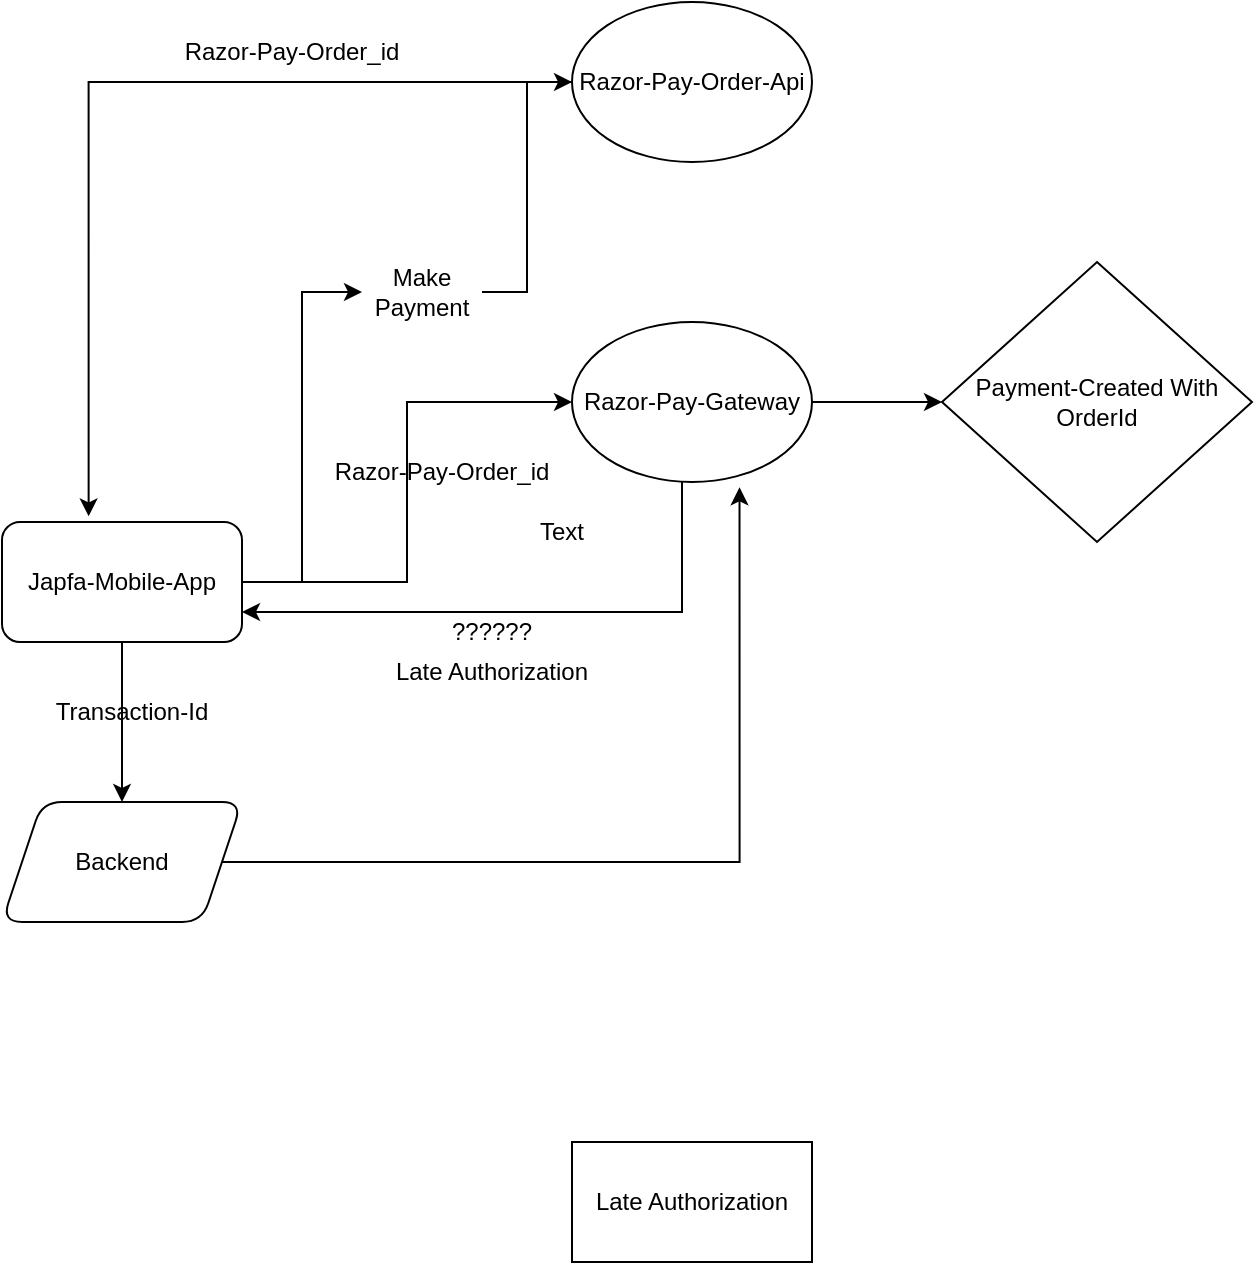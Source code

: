 <mxfile version="22.1.3" type="github">
  <diagram name="Page-1" id="sLlKpoSpWwqDLmXZwmJ-">
    <mxGraphModel dx="918" dy="1462" grid="1" gridSize="10" guides="1" tooltips="1" connect="1" arrows="1" fold="1" page="1" pageScale="1" pageWidth="850" pageHeight="1100" math="0" shadow="0">
      <root>
        <mxCell id="0" />
        <mxCell id="1" parent="0" />
        <mxCell id="Lte2vjWYWSZlK6BSF0av-10" style="edgeStyle=orthogonalEdgeStyle;rounded=0;orthogonalLoop=1;jettySize=auto;html=1;entryX=0;entryY=0.5;entryDx=0;entryDy=0;" edge="1" parent="1" source="Lte2vjWYWSZlK6BSF0av-4" target="Lte2vjWYWSZlK6BSF0av-8">
          <mxGeometry relative="1" as="geometry" />
        </mxCell>
        <mxCell id="Lte2vjWYWSZlK6BSF0av-14" style="edgeStyle=orthogonalEdgeStyle;rounded=0;orthogonalLoop=1;jettySize=auto;html=1;entryX=0;entryY=0.5;entryDx=0;entryDy=0;" edge="1" parent="1" source="Lte2vjWYWSZlK6BSF0av-1" target="Lte2vjWYWSZlK6BSF0av-2">
          <mxGeometry relative="1" as="geometry" />
        </mxCell>
        <mxCell id="Lte2vjWYWSZlK6BSF0av-21" value="" style="edgeStyle=orthogonalEdgeStyle;rounded=0;orthogonalLoop=1;jettySize=auto;html=1;" edge="1" parent="1" source="Lte2vjWYWSZlK6BSF0av-1" target="Lte2vjWYWSZlK6BSF0av-20">
          <mxGeometry relative="1" as="geometry" />
        </mxCell>
        <mxCell id="Lte2vjWYWSZlK6BSF0av-1" value="Japfa-Mobile-App" style="rounded=1;whiteSpace=wrap;html=1;" vertex="1" parent="1">
          <mxGeometry x="140" y="140" width="120" height="60" as="geometry" />
        </mxCell>
        <mxCell id="Lte2vjWYWSZlK6BSF0av-17" value="" style="edgeStyle=orthogonalEdgeStyle;rounded=0;orthogonalLoop=1;jettySize=auto;html=1;" edge="1" parent="1" source="Lte2vjWYWSZlK6BSF0av-2" target="Lte2vjWYWSZlK6BSF0av-16">
          <mxGeometry relative="1" as="geometry" />
        </mxCell>
        <mxCell id="Lte2vjWYWSZlK6BSF0av-18" style="edgeStyle=orthogonalEdgeStyle;rounded=0;orthogonalLoop=1;jettySize=auto;html=1;entryX=1;entryY=0.75;entryDx=0;entryDy=0;" edge="1" parent="1" source="Lte2vjWYWSZlK6BSF0av-2" target="Lte2vjWYWSZlK6BSF0av-1">
          <mxGeometry relative="1" as="geometry">
            <Array as="points">
              <mxPoint x="480" y="185" />
            </Array>
          </mxGeometry>
        </mxCell>
        <mxCell id="Lte2vjWYWSZlK6BSF0av-2" value="Razor-Pay-Gateway" style="ellipse;whiteSpace=wrap;html=1;" vertex="1" parent="1">
          <mxGeometry x="425" y="40" width="120" height="80" as="geometry" />
        </mxCell>
        <mxCell id="Lte2vjWYWSZlK6BSF0av-5" value="Late Authorization" style="whiteSpace=wrap;html=1;" vertex="1" parent="1">
          <mxGeometry x="425" y="450" width="120" height="60" as="geometry" />
        </mxCell>
        <mxCell id="Lte2vjWYWSZlK6BSF0av-8" value="Razor-Pay-Order-Api" style="ellipse;whiteSpace=wrap;html=1;" vertex="1" parent="1">
          <mxGeometry x="425" y="-120" width="120" height="80" as="geometry" />
        </mxCell>
        <mxCell id="Lte2vjWYWSZlK6BSF0av-11" value="" style="edgeStyle=orthogonalEdgeStyle;rounded=0;orthogonalLoop=1;jettySize=auto;html=1;entryX=0;entryY=0.5;entryDx=0;entryDy=0;" edge="1" parent="1" source="Lte2vjWYWSZlK6BSF0av-1" target="Lte2vjWYWSZlK6BSF0av-4">
          <mxGeometry relative="1" as="geometry">
            <mxPoint x="260" y="170" as="sourcePoint" />
            <mxPoint x="425" y="-80" as="targetPoint" />
          </mxGeometry>
        </mxCell>
        <mxCell id="Lte2vjWYWSZlK6BSF0av-4" value="Make Payment" style="text;html=1;strokeColor=none;fillColor=none;align=center;verticalAlign=middle;whiteSpace=wrap;rounded=0;" vertex="1" parent="1">
          <mxGeometry x="320" y="10" width="60" height="30" as="geometry" />
        </mxCell>
        <mxCell id="Lte2vjWYWSZlK6BSF0av-12" style="edgeStyle=orthogonalEdgeStyle;rounded=0;orthogonalLoop=1;jettySize=auto;html=1;entryX=0.361;entryY=-0.047;entryDx=0;entryDy=0;entryPerimeter=0;" edge="1" parent="1" source="Lte2vjWYWSZlK6BSF0av-8" target="Lte2vjWYWSZlK6BSF0av-1">
          <mxGeometry relative="1" as="geometry" />
        </mxCell>
        <mxCell id="Lte2vjWYWSZlK6BSF0av-13" value="Razor-Pay-Order_id" style="text;html=1;strokeColor=none;fillColor=none;align=center;verticalAlign=middle;whiteSpace=wrap;rounded=0;" vertex="1" parent="1">
          <mxGeometry x="220" y="-110" width="130" height="30" as="geometry" />
        </mxCell>
        <mxCell id="Lte2vjWYWSZlK6BSF0av-15" value="Razor-Pay-Order_id" style="text;html=1;strokeColor=none;fillColor=none;align=center;verticalAlign=middle;whiteSpace=wrap;rounded=0;" vertex="1" parent="1">
          <mxGeometry x="295" y="100" width="130" height="30" as="geometry" />
        </mxCell>
        <mxCell id="Lte2vjWYWSZlK6BSF0av-16" value="Payment-Created With OrderId" style="rhombus;whiteSpace=wrap;html=1;" vertex="1" parent="1">
          <mxGeometry x="610" y="10" width="155" height="140" as="geometry" />
        </mxCell>
        <mxCell id="Lte2vjWYWSZlK6BSF0av-19" value="??????" style="text;html=1;strokeColor=none;fillColor=none;align=center;verticalAlign=middle;whiteSpace=wrap;rounded=0;" vertex="1" parent="1">
          <mxGeometry x="320" y="180" width="130" height="30" as="geometry" />
        </mxCell>
        <mxCell id="Lte2vjWYWSZlK6BSF0av-20" value="Backend" style="shape=parallelogram;perimeter=parallelogramPerimeter;whiteSpace=wrap;html=1;fixedSize=1;rounded=1;" vertex="1" parent="1">
          <mxGeometry x="140" y="280" width="120" height="60" as="geometry" />
        </mxCell>
        <mxCell id="Lte2vjWYWSZlK6BSF0av-22" value="Transaction-Id" style="text;html=1;strokeColor=none;fillColor=none;align=center;verticalAlign=middle;whiteSpace=wrap;rounded=0;" vertex="1" parent="1">
          <mxGeometry x="140" y="220" width="130" height="30" as="geometry" />
        </mxCell>
        <mxCell id="Lte2vjWYWSZlK6BSF0av-23" style="edgeStyle=orthogonalEdgeStyle;rounded=0;orthogonalLoop=1;jettySize=auto;html=1;entryX=0.698;entryY=1.033;entryDx=0;entryDy=0;entryPerimeter=0;" edge="1" parent="1" source="Lte2vjWYWSZlK6BSF0av-20" target="Lte2vjWYWSZlK6BSF0av-2">
          <mxGeometry relative="1" as="geometry" />
        </mxCell>
        <mxCell id="Lte2vjWYWSZlK6BSF0av-24" value="Text" style="text;html=1;strokeColor=none;fillColor=none;align=center;verticalAlign=middle;whiteSpace=wrap;rounded=0;" vertex="1" parent="1">
          <mxGeometry x="390" y="130" width="60" height="30" as="geometry" />
        </mxCell>
        <mxCell id="Lte2vjWYWSZlK6BSF0av-25" value="Late Authorization" style="text;html=1;strokeColor=none;fillColor=none;align=center;verticalAlign=middle;whiteSpace=wrap;rounded=0;" vertex="1" parent="1">
          <mxGeometry x="310" y="200" width="150" height="30" as="geometry" />
        </mxCell>
      </root>
    </mxGraphModel>
  </diagram>
</mxfile>

